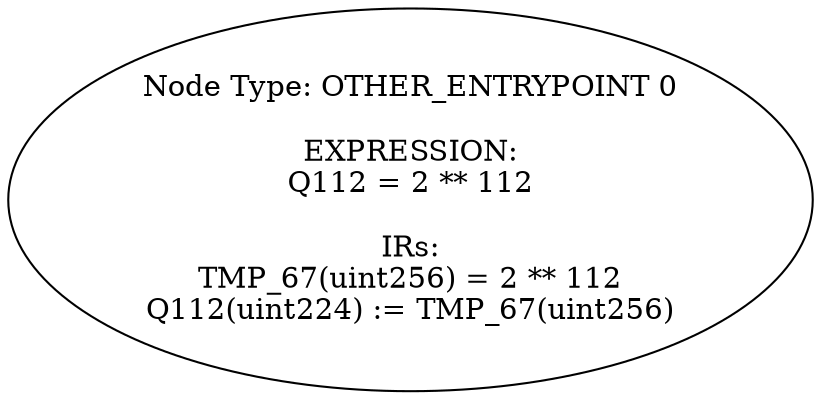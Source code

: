 digraph{
0[label="Node Type: OTHER_ENTRYPOINT 0

EXPRESSION:
Q112 = 2 ** 112

IRs:
TMP_67(uint256) = 2 ** 112
Q112(uint224) := TMP_67(uint256)"];
}
